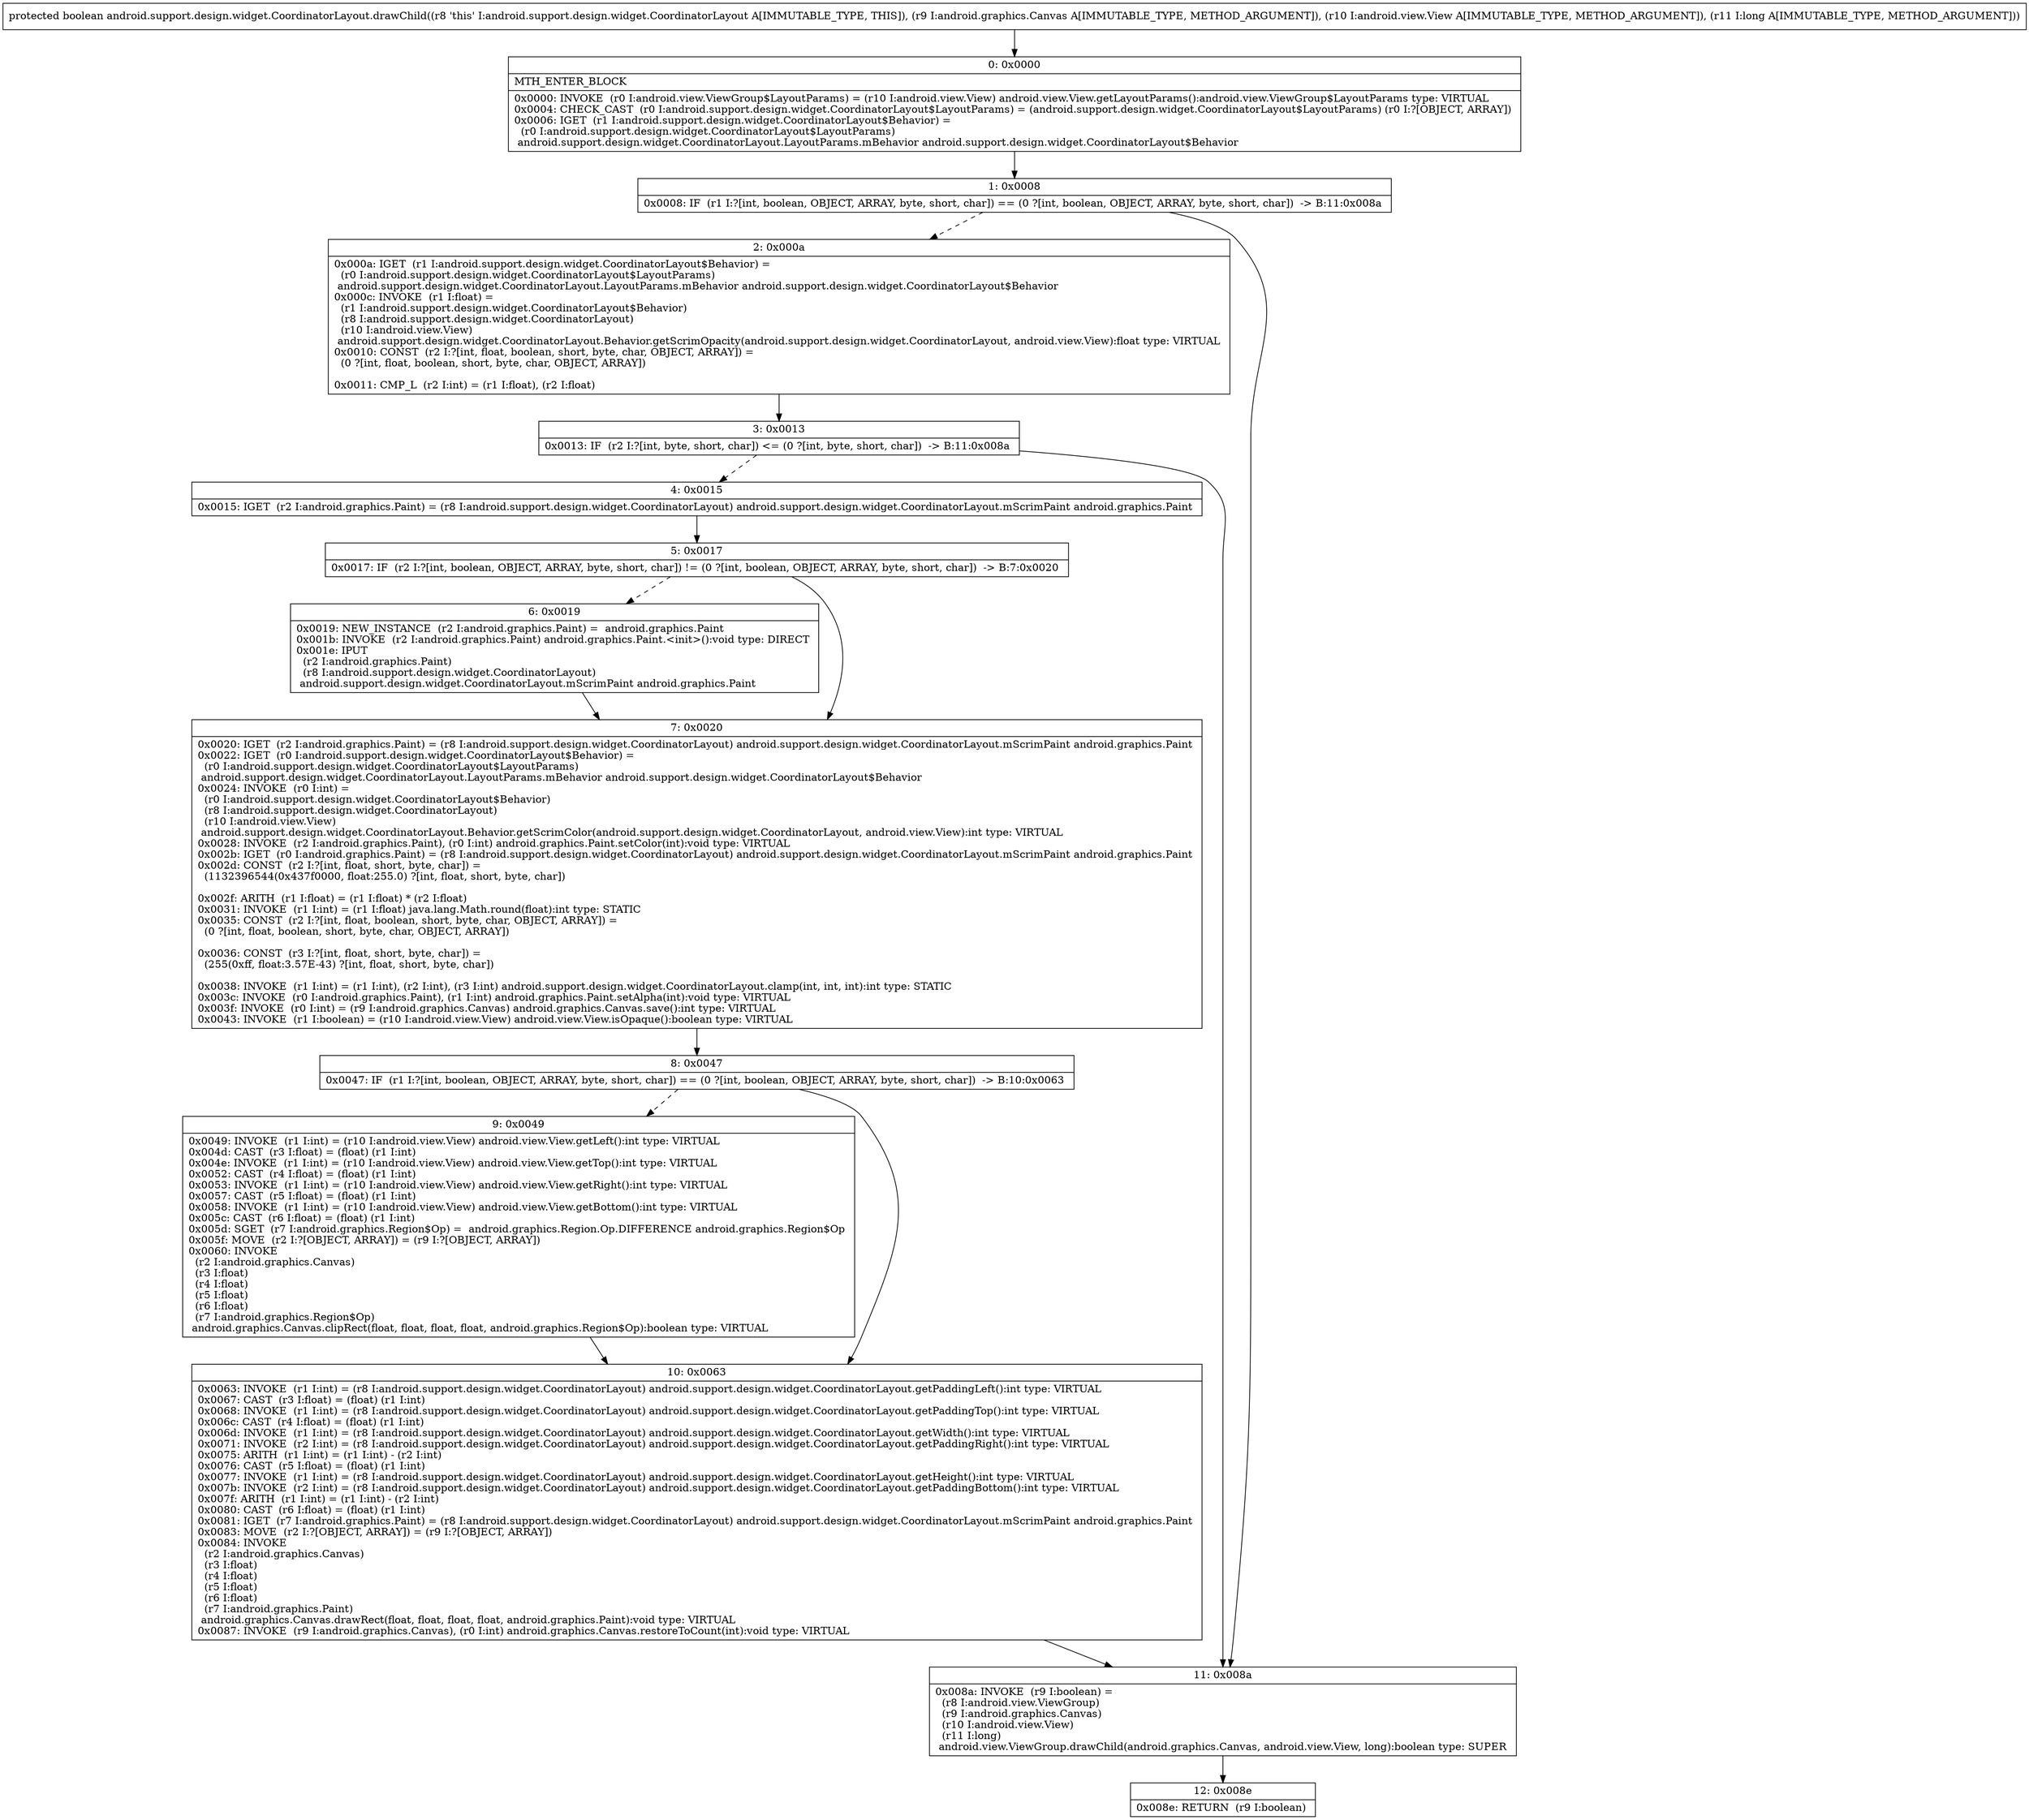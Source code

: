 digraph "CFG forandroid.support.design.widget.CoordinatorLayout.drawChild(Landroid\/graphics\/Canvas;Landroid\/view\/View;J)Z" {
Node_0 [shape=record,label="{0\:\ 0x0000|MTH_ENTER_BLOCK\l|0x0000: INVOKE  (r0 I:android.view.ViewGroup$LayoutParams) = (r10 I:android.view.View) android.view.View.getLayoutParams():android.view.ViewGroup$LayoutParams type: VIRTUAL \l0x0004: CHECK_CAST  (r0 I:android.support.design.widget.CoordinatorLayout$LayoutParams) = (android.support.design.widget.CoordinatorLayout$LayoutParams) (r0 I:?[OBJECT, ARRAY]) \l0x0006: IGET  (r1 I:android.support.design.widget.CoordinatorLayout$Behavior) = \l  (r0 I:android.support.design.widget.CoordinatorLayout$LayoutParams)\l android.support.design.widget.CoordinatorLayout.LayoutParams.mBehavior android.support.design.widget.CoordinatorLayout$Behavior \l}"];
Node_1 [shape=record,label="{1\:\ 0x0008|0x0008: IF  (r1 I:?[int, boolean, OBJECT, ARRAY, byte, short, char]) == (0 ?[int, boolean, OBJECT, ARRAY, byte, short, char])  \-\> B:11:0x008a \l}"];
Node_2 [shape=record,label="{2\:\ 0x000a|0x000a: IGET  (r1 I:android.support.design.widget.CoordinatorLayout$Behavior) = \l  (r0 I:android.support.design.widget.CoordinatorLayout$LayoutParams)\l android.support.design.widget.CoordinatorLayout.LayoutParams.mBehavior android.support.design.widget.CoordinatorLayout$Behavior \l0x000c: INVOKE  (r1 I:float) = \l  (r1 I:android.support.design.widget.CoordinatorLayout$Behavior)\l  (r8 I:android.support.design.widget.CoordinatorLayout)\l  (r10 I:android.view.View)\l android.support.design.widget.CoordinatorLayout.Behavior.getScrimOpacity(android.support.design.widget.CoordinatorLayout, android.view.View):float type: VIRTUAL \l0x0010: CONST  (r2 I:?[int, float, boolean, short, byte, char, OBJECT, ARRAY]) = \l  (0 ?[int, float, boolean, short, byte, char, OBJECT, ARRAY])\l \l0x0011: CMP_L  (r2 I:int) = (r1 I:float), (r2 I:float) \l}"];
Node_3 [shape=record,label="{3\:\ 0x0013|0x0013: IF  (r2 I:?[int, byte, short, char]) \<= (0 ?[int, byte, short, char])  \-\> B:11:0x008a \l}"];
Node_4 [shape=record,label="{4\:\ 0x0015|0x0015: IGET  (r2 I:android.graphics.Paint) = (r8 I:android.support.design.widget.CoordinatorLayout) android.support.design.widget.CoordinatorLayout.mScrimPaint android.graphics.Paint \l}"];
Node_5 [shape=record,label="{5\:\ 0x0017|0x0017: IF  (r2 I:?[int, boolean, OBJECT, ARRAY, byte, short, char]) != (0 ?[int, boolean, OBJECT, ARRAY, byte, short, char])  \-\> B:7:0x0020 \l}"];
Node_6 [shape=record,label="{6\:\ 0x0019|0x0019: NEW_INSTANCE  (r2 I:android.graphics.Paint) =  android.graphics.Paint \l0x001b: INVOKE  (r2 I:android.graphics.Paint) android.graphics.Paint.\<init\>():void type: DIRECT \l0x001e: IPUT  \l  (r2 I:android.graphics.Paint)\l  (r8 I:android.support.design.widget.CoordinatorLayout)\l android.support.design.widget.CoordinatorLayout.mScrimPaint android.graphics.Paint \l}"];
Node_7 [shape=record,label="{7\:\ 0x0020|0x0020: IGET  (r2 I:android.graphics.Paint) = (r8 I:android.support.design.widget.CoordinatorLayout) android.support.design.widget.CoordinatorLayout.mScrimPaint android.graphics.Paint \l0x0022: IGET  (r0 I:android.support.design.widget.CoordinatorLayout$Behavior) = \l  (r0 I:android.support.design.widget.CoordinatorLayout$LayoutParams)\l android.support.design.widget.CoordinatorLayout.LayoutParams.mBehavior android.support.design.widget.CoordinatorLayout$Behavior \l0x0024: INVOKE  (r0 I:int) = \l  (r0 I:android.support.design.widget.CoordinatorLayout$Behavior)\l  (r8 I:android.support.design.widget.CoordinatorLayout)\l  (r10 I:android.view.View)\l android.support.design.widget.CoordinatorLayout.Behavior.getScrimColor(android.support.design.widget.CoordinatorLayout, android.view.View):int type: VIRTUAL \l0x0028: INVOKE  (r2 I:android.graphics.Paint), (r0 I:int) android.graphics.Paint.setColor(int):void type: VIRTUAL \l0x002b: IGET  (r0 I:android.graphics.Paint) = (r8 I:android.support.design.widget.CoordinatorLayout) android.support.design.widget.CoordinatorLayout.mScrimPaint android.graphics.Paint \l0x002d: CONST  (r2 I:?[int, float, short, byte, char]) = \l  (1132396544(0x437f0000, float:255.0) ?[int, float, short, byte, char])\l \l0x002f: ARITH  (r1 I:float) = (r1 I:float) * (r2 I:float) \l0x0031: INVOKE  (r1 I:int) = (r1 I:float) java.lang.Math.round(float):int type: STATIC \l0x0035: CONST  (r2 I:?[int, float, boolean, short, byte, char, OBJECT, ARRAY]) = \l  (0 ?[int, float, boolean, short, byte, char, OBJECT, ARRAY])\l \l0x0036: CONST  (r3 I:?[int, float, short, byte, char]) = \l  (255(0xff, float:3.57E\-43) ?[int, float, short, byte, char])\l \l0x0038: INVOKE  (r1 I:int) = (r1 I:int), (r2 I:int), (r3 I:int) android.support.design.widget.CoordinatorLayout.clamp(int, int, int):int type: STATIC \l0x003c: INVOKE  (r0 I:android.graphics.Paint), (r1 I:int) android.graphics.Paint.setAlpha(int):void type: VIRTUAL \l0x003f: INVOKE  (r0 I:int) = (r9 I:android.graphics.Canvas) android.graphics.Canvas.save():int type: VIRTUAL \l0x0043: INVOKE  (r1 I:boolean) = (r10 I:android.view.View) android.view.View.isOpaque():boolean type: VIRTUAL \l}"];
Node_8 [shape=record,label="{8\:\ 0x0047|0x0047: IF  (r1 I:?[int, boolean, OBJECT, ARRAY, byte, short, char]) == (0 ?[int, boolean, OBJECT, ARRAY, byte, short, char])  \-\> B:10:0x0063 \l}"];
Node_9 [shape=record,label="{9\:\ 0x0049|0x0049: INVOKE  (r1 I:int) = (r10 I:android.view.View) android.view.View.getLeft():int type: VIRTUAL \l0x004d: CAST  (r3 I:float) = (float) (r1 I:int) \l0x004e: INVOKE  (r1 I:int) = (r10 I:android.view.View) android.view.View.getTop():int type: VIRTUAL \l0x0052: CAST  (r4 I:float) = (float) (r1 I:int) \l0x0053: INVOKE  (r1 I:int) = (r10 I:android.view.View) android.view.View.getRight():int type: VIRTUAL \l0x0057: CAST  (r5 I:float) = (float) (r1 I:int) \l0x0058: INVOKE  (r1 I:int) = (r10 I:android.view.View) android.view.View.getBottom():int type: VIRTUAL \l0x005c: CAST  (r6 I:float) = (float) (r1 I:int) \l0x005d: SGET  (r7 I:android.graphics.Region$Op) =  android.graphics.Region.Op.DIFFERENCE android.graphics.Region$Op \l0x005f: MOVE  (r2 I:?[OBJECT, ARRAY]) = (r9 I:?[OBJECT, ARRAY]) \l0x0060: INVOKE  \l  (r2 I:android.graphics.Canvas)\l  (r3 I:float)\l  (r4 I:float)\l  (r5 I:float)\l  (r6 I:float)\l  (r7 I:android.graphics.Region$Op)\l android.graphics.Canvas.clipRect(float, float, float, float, android.graphics.Region$Op):boolean type: VIRTUAL \l}"];
Node_10 [shape=record,label="{10\:\ 0x0063|0x0063: INVOKE  (r1 I:int) = (r8 I:android.support.design.widget.CoordinatorLayout) android.support.design.widget.CoordinatorLayout.getPaddingLeft():int type: VIRTUAL \l0x0067: CAST  (r3 I:float) = (float) (r1 I:int) \l0x0068: INVOKE  (r1 I:int) = (r8 I:android.support.design.widget.CoordinatorLayout) android.support.design.widget.CoordinatorLayout.getPaddingTop():int type: VIRTUAL \l0x006c: CAST  (r4 I:float) = (float) (r1 I:int) \l0x006d: INVOKE  (r1 I:int) = (r8 I:android.support.design.widget.CoordinatorLayout) android.support.design.widget.CoordinatorLayout.getWidth():int type: VIRTUAL \l0x0071: INVOKE  (r2 I:int) = (r8 I:android.support.design.widget.CoordinatorLayout) android.support.design.widget.CoordinatorLayout.getPaddingRight():int type: VIRTUAL \l0x0075: ARITH  (r1 I:int) = (r1 I:int) \- (r2 I:int) \l0x0076: CAST  (r5 I:float) = (float) (r1 I:int) \l0x0077: INVOKE  (r1 I:int) = (r8 I:android.support.design.widget.CoordinatorLayout) android.support.design.widget.CoordinatorLayout.getHeight():int type: VIRTUAL \l0x007b: INVOKE  (r2 I:int) = (r8 I:android.support.design.widget.CoordinatorLayout) android.support.design.widget.CoordinatorLayout.getPaddingBottom():int type: VIRTUAL \l0x007f: ARITH  (r1 I:int) = (r1 I:int) \- (r2 I:int) \l0x0080: CAST  (r6 I:float) = (float) (r1 I:int) \l0x0081: IGET  (r7 I:android.graphics.Paint) = (r8 I:android.support.design.widget.CoordinatorLayout) android.support.design.widget.CoordinatorLayout.mScrimPaint android.graphics.Paint \l0x0083: MOVE  (r2 I:?[OBJECT, ARRAY]) = (r9 I:?[OBJECT, ARRAY]) \l0x0084: INVOKE  \l  (r2 I:android.graphics.Canvas)\l  (r3 I:float)\l  (r4 I:float)\l  (r5 I:float)\l  (r6 I:float)\l  (r7 I:android.graphics.Paint)\l android.graphics.Canvas.drawRect(float, float, float, float, android.graphics.Paint):void type: VIRTUAL \l0x0087: INVOKE  (r9 I:android.graphics.Canvas), (r0 I:int) android.graphics.Canvas.restoreToCount(int):void type: VIRTUAL \l}"];
Node_11 [shape=record,label="{11\:\ 0x008a|0x008a: INVOKE  (r9 I:boolean) = \l  (r8 I:android.view.ViewGroup)\l  (r9 I:android.graphics.Canvas)\l  (r10 I:android.view.View)\l  (r11 I:long)\l android.view.ViewGroup.drawChild(android.graphics.Canvas, android.view.View, long):boolean type: SUPER \l}"];
Node_12 [shape=record,label="{12\:\ 0x008e|0x008e: RETURN  (r9 I:boolean) \l}"];
MethodNode[shape=record,label="{protected boolean android.support.design.widget.CoordinatorLayout.drawChild((r8 'this' I:android.support.design.widget.CoordinatorLayout A[IMMUTABLE_TYPE, THIS]), (r9 I:android.graphics.Canvas A[IMMUTABLE_TYPE, METHOD_ARGUMENT]), (r10 I:android.view.View A[IMMUTABLE_TYPE, METHOD_ARGUMENT]), (r11 I:long A[IMMUTABLE_TYPE, METHOD_ARGUMENT])) }"];
MethodNode -> Node_0;
Node_0 -> Node_1;
Node_1 -> Node_2[style=dashed];
Node_1 -> Node_11;
Node_2 -> Node_3;
Node_3 -> Node_4[style=dashed];
Node_3 -> Node_11;
Node_4 -> Node_5;
Node_5 -> Node_6[style=dashed];
Node_5 -> Node_7;
Node_6 -> Node_7;
Node_7 -> Node_8;
Node_8 -> Node_9[style=dashed];
Node_8 -> Node_10;
Node_9 -> Node_10;
Node_10 -> Node_11;
Node_11 -> Node_12;
}

